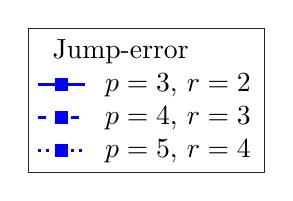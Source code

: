 \begin{tikzpicture}%
\begin{axis}[hide axis,xmin=0,xmax=1,ymin=0,ymax=0.4,mark options={solid},legend style={draw=white!15!black,legend cell align=left},transpose legend,legend columns=4,legend style={/tikz/every even column/.append style={column sep=0.5cm}}]%
\addlegendimage{empty legend}%
\addlegendentry{\hspace{-0.5cm}Jump-error}%
\addlegendimage{mark=square*,color=blue,line width=1pt,solid}%
\addlegendentry{}%
\addlegendimage{mark=square*,color=blue,line width=1pt,dashed}%
\addlegendentry{}%
\addlegendimage{mark=square*,color=blue,line width=1pt,dotted}%
\addlegendentry{}%
\addlegendimage{empty legend}%
\addlegendentry{}%
\addlegendimage{empty legend}%
\addlegendentry{\hspace{-1.7cm}$p=3$, $r=2$}%
\addlegendimage{empty legend}%
\addlegendentry{\hspace{-1.7cm}$p=4$, $r=3$}%
\addlegendimage{empty legend}%
\addlegendentry{\hspace{-1.7cm}$p=5$, $r=4$}%
\end{axis}%
\end{tikzpicture}%
